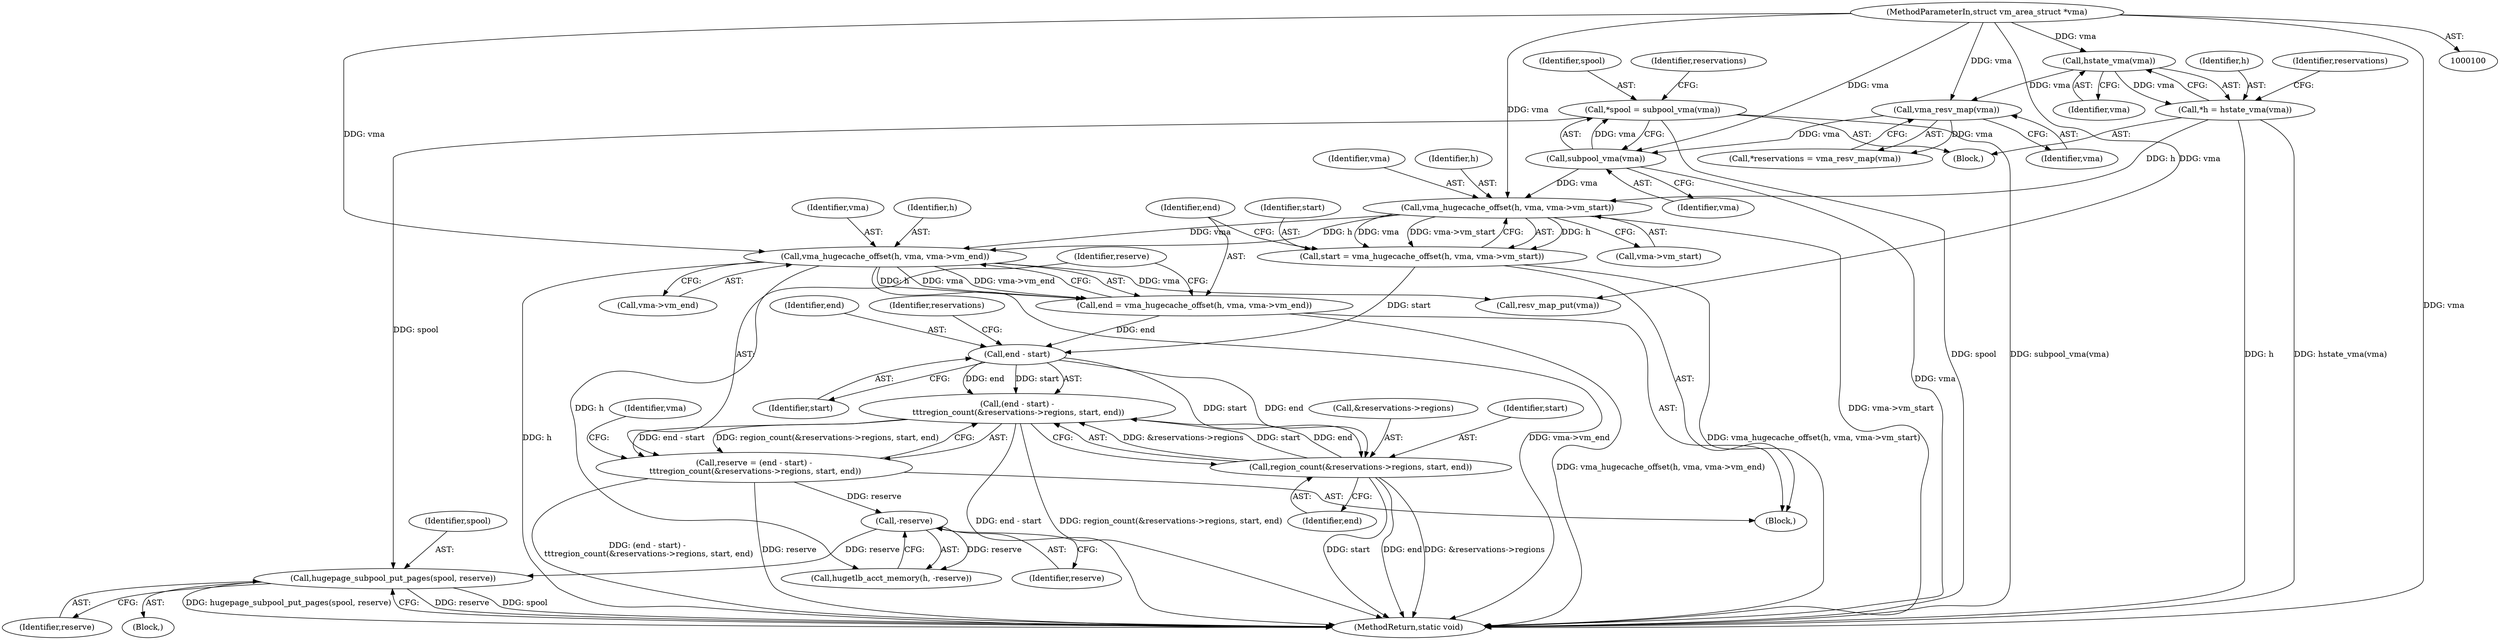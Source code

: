 digraph "0_linux_c50ac050811d6485616a193eb0f37bfbd191cc89_0@pointer" {
"1000162" [label="(Call,hugepage_subpool_put_pages(spool, reserve))"];
"1000114" [label="(Call,*spool = subpool_vma(vma))"];
"1000116" [label="(Call,subpool_vma(vma))"];
"1000111" [label="(Call,vma_resv_map(vma))"];
"1000106" [label="(Call,hstate_vma(vma))"];
"1000101" [label="(MethodParameterIn,struct vm_area_struct *vma)"];
"1000160" [label="(Call,-reserve)"];
"1000140" [label="(Call,reserve = (end - start) -\n \t\t\tregion_count(&reservations->regions, start, end))"];
"1000142" [label="(Call,(end - start) -\n \t\t\tregion_count(&reservations->regions, start, end))"];
"1000143" [label="(Call,end - start)"];
"1000132" [label="(Call,end = vma_hugecache_offset(h, vma, vma->vm_end))"];
"1000134" [label="(Call,vma_hugecache_offset(h, vma, vma->vm_end))"];
"1000126" [label="(Call,vma_hugecache_offset(h, vma, vma->vm_start))"];
"1000104" [label="(Call,*h = hstate_vma(vma))"];
"1000124" [label="(Call,start = vma_hugecache_offset(h, vma, vma->vm_start))"];
"1000146" [label="(Call,region_count(&reservations->regions, start, end))"];
"1000116" [label="(Call,subpool_vma(vma))"];
"1000143" [label="(Call,end - start)"];
"1000133" [label="(Identifier,end)"];
"1000161" [label="(Identifier,reserve)"];
"1000124" [label="(Call,start = vma_hugecache_offset(h, vma, vma->vm_start))"];
"1000114" [label="(Call,*spool = subpool_vma(vma))"];
"1000137" [label="(Call,vma->vm_end)"];
"1000128" [label="(Identifier,vma)"];
"1000141" [label="(Identifier,reserve)"];
"1000134" [label="(Call,vma_hugecache_offset(h, vma, vma->vm_end))"];
"1000123" [label="(Block,)"];
"1000125" [label="(Identifier,start)"];
"1000152" [label="(Identifier,end)"];
"1000115" [label="(Identifier,spool)"];
"1000164" [label="(Identifier,reserve)"];
"1000140" [label="(Call,reserve = (end - start) -\n \t\t\tregion_count(&reservations->regions, start, end))"];
"1000142" [label="(Call,(end - start) -\n \t\t\tregion_count(&reservations->regions, start, end))"];
"1000105" [label="(Identifier,h)"];
"1000162" [label="(Call,hugepage_subpool_put_pages(spool, reserve))"];
"1000110" [label="(Identifier,reservations)"];
"1000145" [label="(Identifier,start)"];
"1000129" [label="(Call,vma->vm_start)"];
"1000157" [label="(Block,)"];
"1000127" [label="(Identifier,h)"];
"1000126" [label="(Call,vma_hugecache_offset(h, vma, vma->vm_start))"];
"1000144" [label="(Identifier,end)"];
"1000117" [label="(Identifier,vma)"];
"1000107" [label="(Identifier,vma)"];
"1000135" [label="(Identifier,h)"];
"1000146" [label="(Call,region_count(&reservations->regions, start, end))"];
"1000106" [label="(Call,hstate_vma(vma))"];
"1000112" [label="(Identifier,vma)"];
"1000111" [label="(Call,vma_resv_map(vma))"];
"1000101" [label="(MethodParameterIn,struct vm_area_struct *vma)"];
"1000158" [label="(Call,hugetlb_acct_memory(h, -reserve))"];
"1000163" [label="(Identifier,spool)"];
"1000102" [label="(Block,)"];
"1000153" [label="(Call,resv_map_put(vma))"];
"1000149" [label="(Identifier,reservations)"];
"1000109" [label="(Call,*reservations = vma_resv_map(vma))"];
"1000132" [label="(Call,end = vma_hugecache_offset(h, vma, vma->vm_end))"];
"1000154" [label="(Identifier,vma)"];
"1000122" [label="(Identifier,reservations)"];
"1000160" [label="(Call,-reserve)"];
"1000147" [label="(Call,&reservations->regions)"];
"1000104" [label="(Call,*h = hstate_vma(vma))"];
"1000151" [label="(Identifier,start)"];
"1000165" [label="(MethodReturn,static void)"];
"1000136" [label="(Identifier,vma)"];
"1000162" -> "1000157"  [label="AST: "];
"1000162" -> "1000164"  [label="CFG: "];
"1000163" -> "1000162"  [label="AST: "];
"1000164" -> "1000162"  [label="AST: "];
"1000165" -> "1000162"  [label="CFG: "];
"1000162" -> "1000165"  [label="DDG: reserve"];
"1000162" -> "1000165"  [label="DDG: spool"];
"1000162" -> "1000165"  [label="DDG: hugepage_subpool_put_pages(spool, reserve)"];
"1000114" -> "1000162"  [label="DDG: spool"];
"1000160" -> "1000162"  [label="DDG: reserve"];
"1000114" -> "1000102"  [label="AST: "];
"1000114" -> "1000116"  [label="CFG: "];
"1000115" -> "1000114"  [label="AST: "];
"1000116" -> "1000114"  [label="AST: "];
"1000122" -> "1000114"  [label="CFG: "];
"1000114" -> "1000165"  [label="DDG: spool"];
"1000114" -> "1000165"  [label="DDG: subpool_vma(vma)"];
"1000116" -> "1000114"  [label="DDG: vma"];
"1000116" -> "1000117"  [label="CFG: "];
"1000117" -> "1000116"  [label="AST: "];
"1000116" -> "1000165"  [label="DDG: vma"];
"1000111" -> "1000116"  [label="DDG: vma"];
"1000101" -> "1000116"  [label="DDG: vma"];
"1000116" -> "1000126"  [label="DDG: vma"];
"1000111" -> "1000109"  [label="AST: "];
"1000111" -> "1000112"  [label="CFG: "];
"1000112" -> "1000111"  [label="AST: "];
"1000109" -> "1000111"  [label="CFG: "];
"1000111" -> "1000109"  [label="DDG: vma"];
"1000106" -> "1000111"  [label="DDG: vma"];
"1000101" -> "1000111"  [label="DDG: vma"];
"1000106" -> "1000104"  [label="AST: "];
"1000106" -> "1000107"  [label="CFG: "];
"1000107" -> "1000106"  [label="AST: "];
"1000104" -> "1000106"  [label="CFG: "];
"1000106" -> "1000104"  [label="DDG: vma"];
"1000101" -> "1000106"  [label="DDG: vma"];
"1000101" -> "1000100"  [label="AST: "];
"1000101" -> "1000165"  [label="DDG: vma"];
"1000101" -> "1000126"  [label="DDG: vma"];
"1000101" -> "1000134"  [label="DDG: vma"];
"1000101" -> "1000153"  [label="DDG: vma"];
"1000160" -> "1000158"  [label="AST: "];
"1000160" -> "1000161"  [label="CFG: "];
"1000161" -> "1000160"  [label="AST: "];
"1000158" -> "1000160"  [label="CFG: "];
"1000160" -> "1000158"  [label="DDG: reserve"];
"1000140" -> "1000160"  [label="DDG: reserve"];
"1000140" -> "1000123"  [label="AST: "];
"1000140" -> "1000142"  [label="CFG: "];
"1000141" -> "1000140"  [label="AST: "];
"1000142" -> "1000140"  [label="AST: "];
"1000154" -> "1000140"  [label="CFG: "];
"1000140" -> "1000165"  [label="DDG: (end - start) -\n \t\t\tregion_count(&reservations->regions, start, end)"];
"1000140" -> "1000165"  [label="DDG: reserve"];
"1000142" -> "1000140"  [label="DDG: end - start"];
"1000142" -> "1000140"  [label="DDG: region_count(&reservations->regions, start, end)"];
"1000142" -> "1000146"  [label="CFG: "];
"1000143" -> "1000142"  [label="AST: "];
"1000146" -> "1000142"  [label="AST: "];
"1000142" -> "1000165"  [label="DDG: end - start"];
"1000142" -> "1000165"  [label="DDG: region_count(&reservations->regions, start, end)"];
"1000143" -> "1000142"  [label="DDG: end"];
"1000143" -> "1000142"  [label="DDG: start"];
"1000146" -> "1000142"  [label="DDG: &reservations->regions"];
"1000146" -> "1000142"  [label="DDG: start"];
"1000146" -> "1000142"  [label="DDG: end"];
"1000143" -> "1000145"  [label="CFG: "];
"1000144" -> "1000143"  [label="AST: "];
"1000145" -> "1000143"  [label="AST: "];
"1000149" -> "1000143"  [label="CFG: "];
"1000132" -> "1000143"  [label="DDG: end"];
"1000124" -> "1000143"  [label="DDG: start"];
"1000143" -> "1000146"  [label="DDG: start"];
"1000143" -> "1000146"  [label="DDG: end"];
"1000132" -> "1000123"  [label="AST: "];
"1000132" -> "1000134"  [label="CFG: "];
"1000133" -> "1000132"  [label="AST: "];
"1000134" -> "1000132"  [label="AST: "];
"1000141" -> "1000132"  [label="CFG: "];
"1000132" -> "1000165"  [label="DDG: vma_hugecache_offset(h, vma, vma->vm_end)"];
"1000134" -> "1000132"  [label="DDG: h"];
"1000134" -> "1000132"  [label="DDG: vma"];
"1000134" -> "1000132"  [label="DDG: vma->vm_end"];
"1000134" -> "1000137"  [label="CFG: "];
"1000135" -> "1000134"  [label="AST: "];
"1000136" -> "1000134"  [label="AST: "];
"1000137" -> "1000134"  [label="AST: "];
"1000134" -> "1000165"  [label="DDG: h"];
"1000134" -> "1000165"  [label="DDG: vma->vm_end"];
"1000126" -> "1000134"  [label="DDG: h"];
"1000126" -> "1000134"  [label="DDG: vma"];
"1000134" -> "1000153"  [label="DDG: vma"];
"1000134" -> "1000158"  [label="DDG: h"];
"1000126" -> "1000124"  [label="AST: "];
"1000126" -> "1000129"  [label="CFG: "];
"1000127" -> "1000126"  [label="AST: "];
"1000128" -> "1000126"  [label="AST: "];
"1000129" -> "1000126"  [label="AST: "];
"1000124" -> "1000126"  [label="CFG: "];
"1000126" -> "1000165"  [label="DDG: vma->vm_start"];
"1000126" -> "1000124"  [label="DDG: h"];
"1000126" -> "1000124"  [label="DDG: vma"];
"1000126" -> "1000124"  [label="DDG: vma->vm_start"];
"1000104" -> "1000126"  [label="DDG: h"];
"1000104" -> "1000102"  [label="AST: "];
"1000105" -> "1000104"  [label="AST: "];
"1000110" -> "1000104"  [label="CFG: "];
"1000104" -> "1000165"  [label="DDG: h"];
"1000104" -> "1000165"  [label="DDG: hstate_vma(vma)"];
"1000124" -> "1000123"  [label="AST: "];
"1000125" -> "1000124"  [label="AST: "];
"1000133" -> "1000124"  [label="CFG: "];
"1000124" -> "1000165"  [label="DDG: vma_hugecache_offset(h, vma, vma->vm_start)"];
"1000146" -> "1000152"  [label="CFG: "];
"1000147" -> "1000146"  [label="AST: "];
"1000151" -> "1000146"  [label="AST: "];
"1000152" -> "1000146"  [label="AST: "];
"1000146" -> "1000165"  [label="DDG: start"];
"1000146" -> "1000165"  [label="DDG: end"];
"1000146" -> "1000165"  [label="DDG: &reservations->regions"];
}
